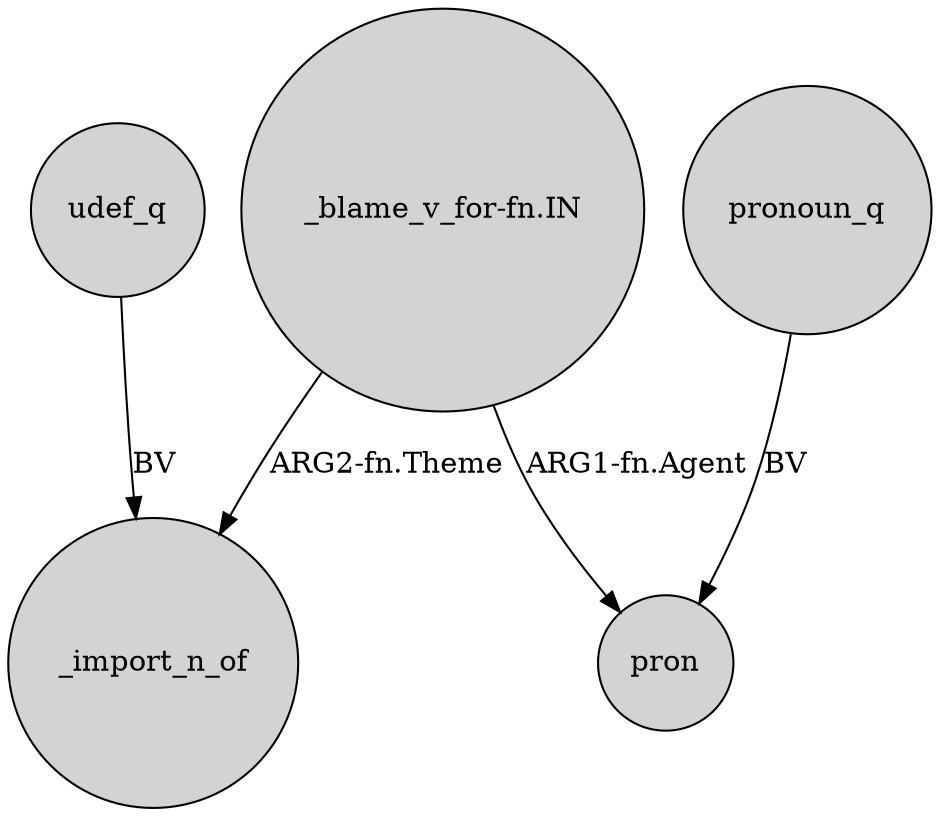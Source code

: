 digraph {
	node [shape=circle style=filled]
	"_blame_v_for-fn.IN" -> _import_n_of [label="ARG2-fn.Theme"]
	udef_q -> _import_n_of [label=BV]
	"_blame_v_for-fn.IN" -> pron [label="ARG1-fn.Agent"]
	pronoun_q -> pron [label=BV]
}
